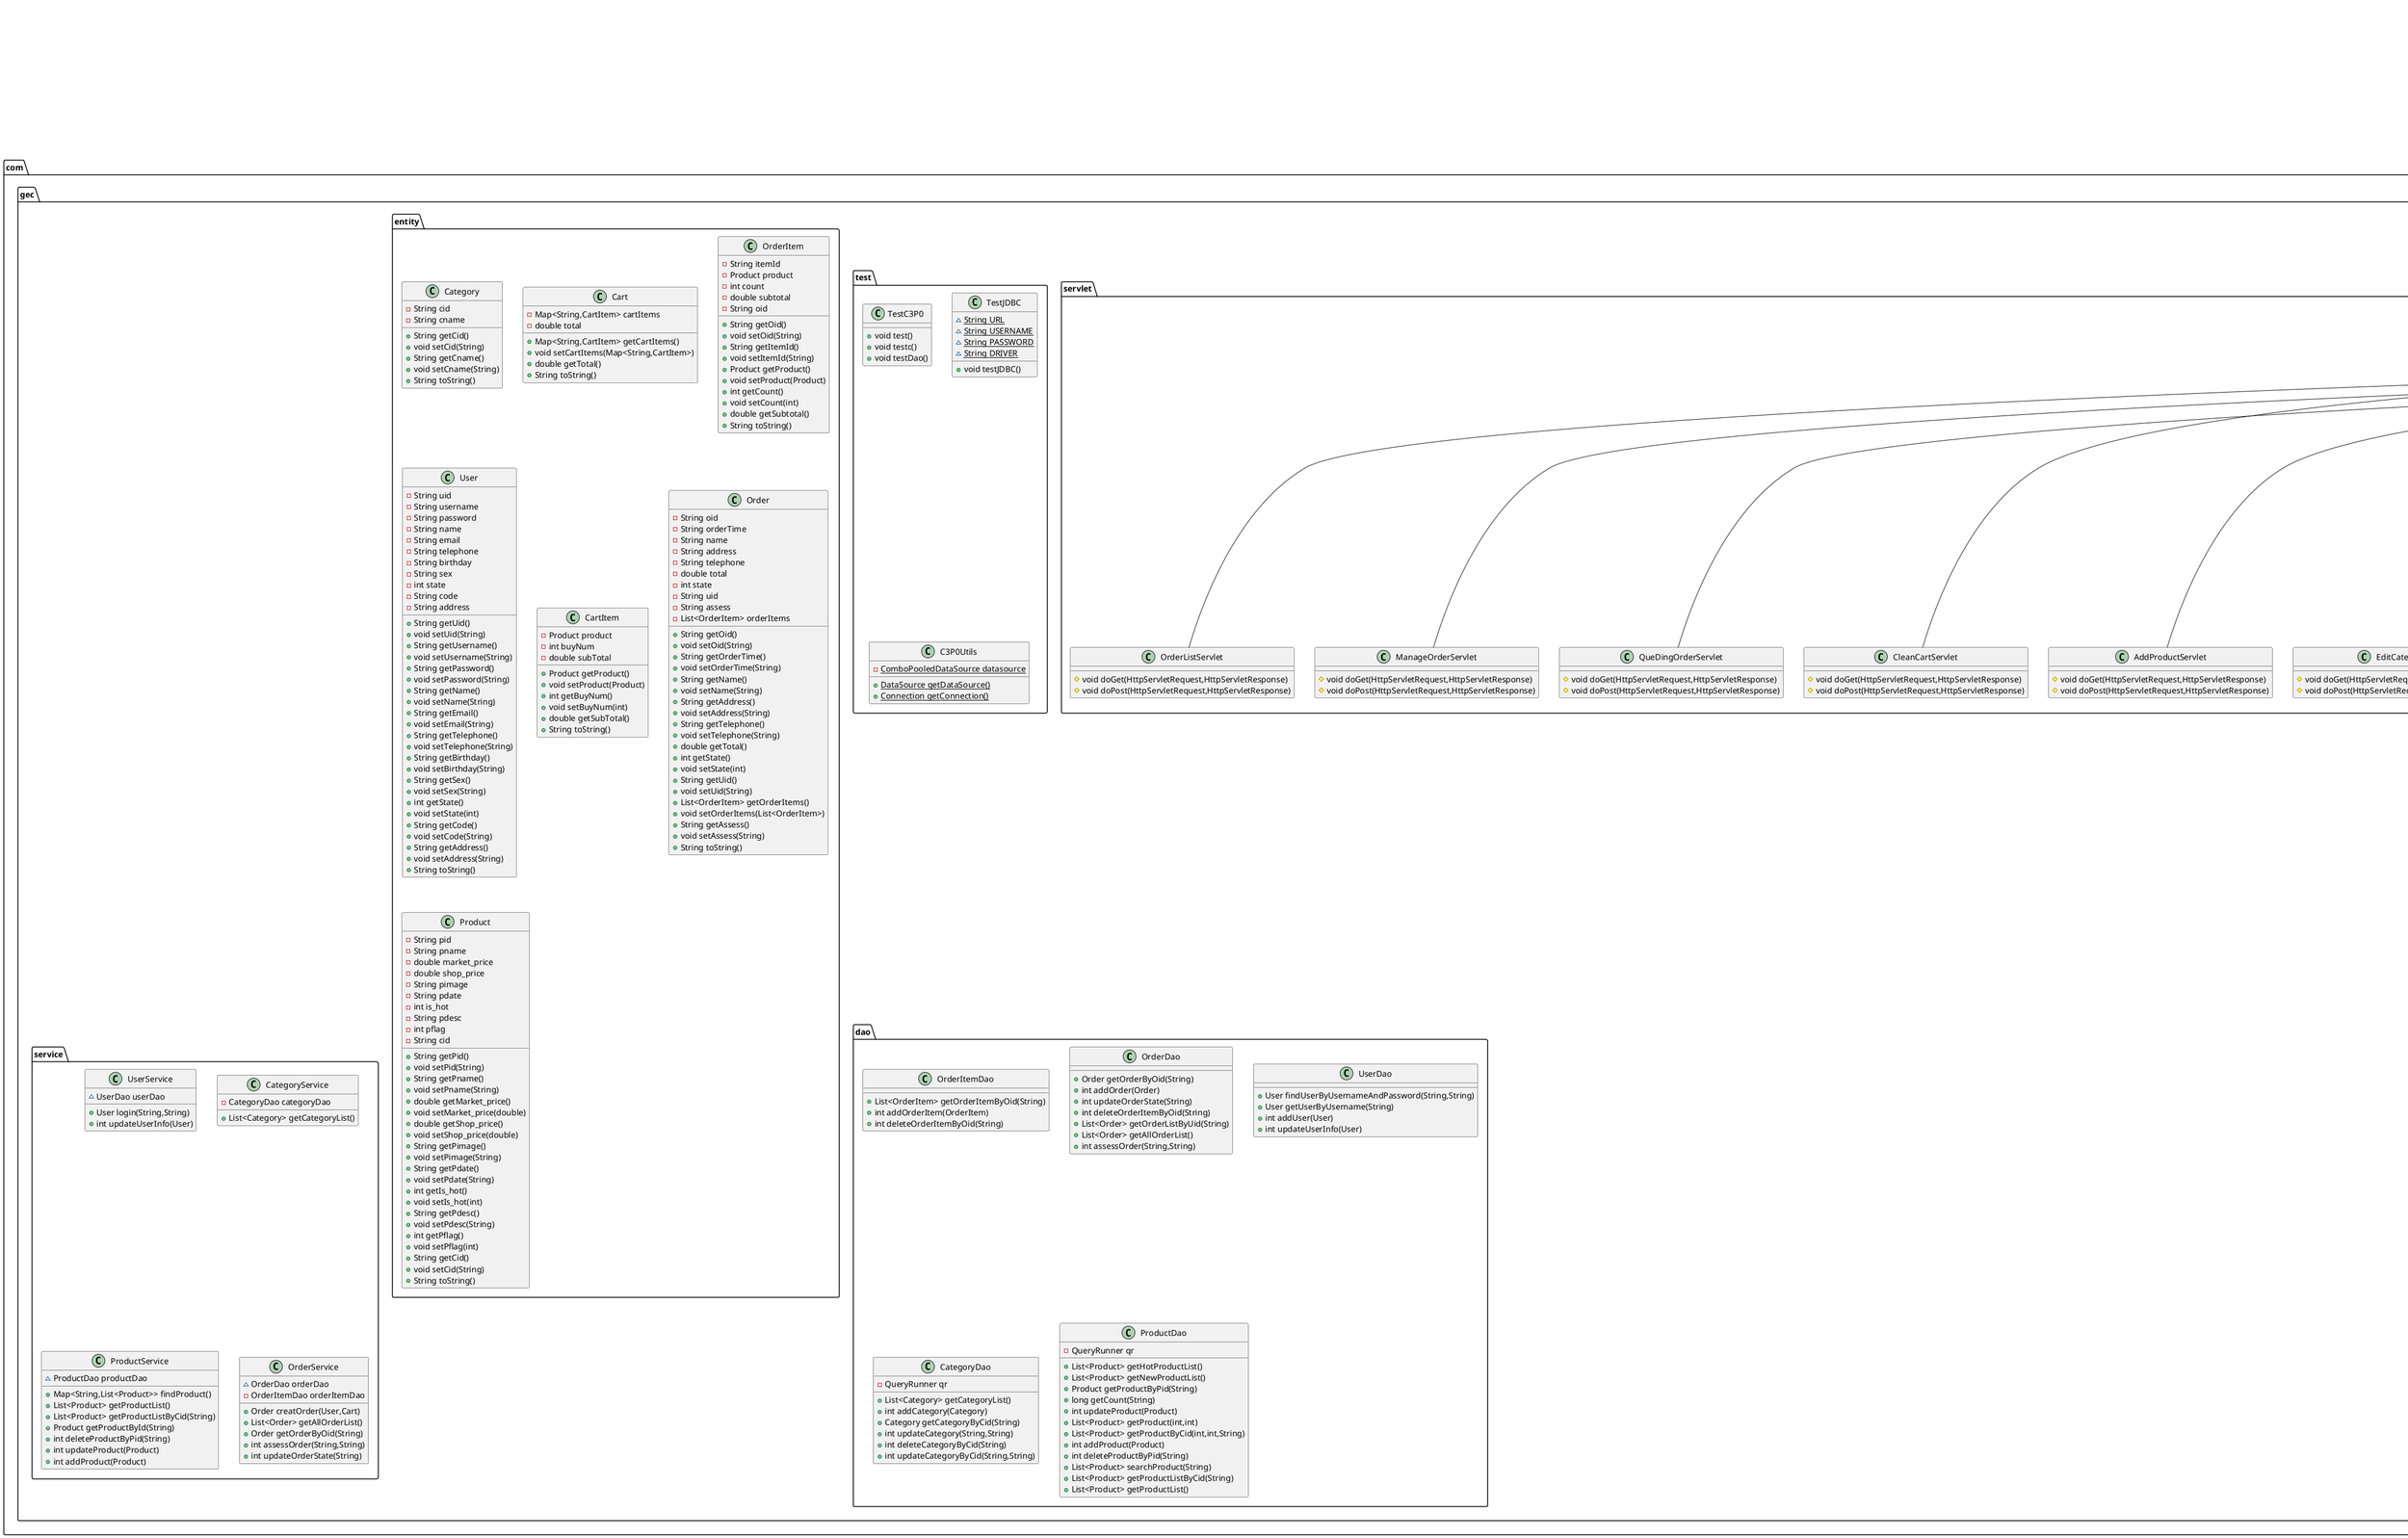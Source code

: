 @startuml
class com.gec.servlet.OrderListServlet {
# void doGet(HttpServletRequest,HttpServletResponse)
# void doPost(HttpServletRequest,HttpServletResponse)
}
class com.gec.servlet.ManageOrderServlet {
# void doGet(HttpServletRequest,HttpServletResponse)
# void doPost(HttpServletRequest,HttpServletResponse)
}
class com.gec.servlet.QueDingOrderServlet {
# void doGet(HttpServletRequest,HttpServletResponse)
# void doPost(HttpServletRequest,HttpServletResponse)
}
class com.gec.servlet.CleanCartServlet {
# void doGet(HttpServletRequest,HttpServletResponse)
# void doPost(HttpServletRequest,HttpServletResponse)
}
class com.gec.test.TestC3P0 {
+ void test()
+ void testc()
+ void testDao()
}
class com.gec.servlet.AddProductServlet {
# void doGet(HttpServletRequest,HttpServletResponse)
# void doPost(HttpServletRequest,HttpServletResponse)
}
class com.gec.servlet.EditCategoryServlet {
# void doGet(HttpServletRequest,HttpServletResponse)
# void doPost(HttpServletRequest,HttpServletResponse)
}
class com.gec.entity.Category {
- String cid
- String cname
+ String getCid()
+ void setCid(String)
+ String getCname()
+ void setCname(String)
+ String toString()
}
class com.gec.servlet.RegisterServlet {
# void doGet(HttpServletRequest,HttpServletResponse)
# void doPost(HttpServletRequest,HttpServletResponse)
}
class com.gec.dao.OrderItemDao {
+ List<OrderItem> getOrderItemByOid(String)
+ int addOrderItem(OrderItem)
+ int deleteOrderItemByOid(String)
}
class com.gec.servlet.DeleteCategoryServlet {
# void doGet(HttpServletRequest,HttpServletResponse)
# void doPost(HttpServletRequest,HttpServletResponse)
}
class com.gec.servlet.SearchProductServlet {
# void doGet(HttpServletRequest,HttpServletResponse)
# void doPost(HttpServletRequest,HttpServletResponse)
}
class com.gec.test.TestJDBC {
~ {static} String URL
~ {static} String USERNAME
~ {static} String PASSWORD
~ {static} String DRIVER
+ void testJDBC()
}
class com.gec.entity.Cart {
- Map<String,CartItem> cartItems
- double total
+ Map<String,CartItem> getCartItems()
+ void setCartItems(Map<String,CartItem>)
+ double getTotal()
+ String toString()
}
class com.gec.entity.OrderItem {
- String itemId
- Product product
- int count
- double subtotal
- String oid
+ String getOid()
+ void setOid(String)
+ String getItemId()
+ void setItemId(String)
+ Product getProduct()
+ void setProduct(Product)
+ int getCount()
+ void setCount(int)
+ double getSubtotal()
+ String toString()
}
class com.gec.servlet.UpdateUserInfoServlet {
# void doGet(HttpServletRequest,HttpServletResponse)
# void doPost(HttpServletRequest,HttpServletResponse)
}
class com.gec.servlet.DeleteOrderServlet {
# void doGet(HttpServletRequest,HttpServletResponse)
# void doPost(HttpServletRequest,HttpServletResponse)
}
class com.gec.dao.OrderDao {
+ Order getOrderByOid(String)
+ int addOrder(Order)
+ int updateOrderState(String)
+ int deleteOrderItemByOid(String)
+ List<Order> getOrderListByUid(String)
+ List<Order> getAllOrderList()
+ int assessOrder(String,String)
}
class com.gec.dao.UserDao {
+ User findUserByUsernameAndPassword(String,String)
+ User getUserByUsername(String)
+ int addUser(User)
+ int updateUserInfo(User)
}
class com.gec.servlet.DeleteProductServlet {
# void doGet(HttpServletRequest,HttpServletResponse)
# void doPost(HttpServletRequest,HttpServletResponse)
}
class com.gec.servlet.UpdateBuyNumServlet {
# void doGet(HttpServletRequest,HttpServletResponse)
# void doPost(HttpServletRequest,HttpServletResponse)
}
class com.gec.servlet.AccountServlet {
# void doGet(HttpServletRequest,HttpServletResponse)
# void doPost(HttpServletRequest,HttpServletResponse)
}
class com.gec.servlet.DeleteCartItemServlet {
# void doGet(HttpServletRequest,HttpServletResponse)
# void doPost(HttpServletRequest,HttpServletResponse)
}
class com.gec.servlet.ProductInfoServlet {
# void doGet(HttpServletRequest,HttpServletResponse)
# void doPost(HttpServletRequest,HttpServletResponse)
}
class com.gec.entity.User {
- String uid
- String username
- String password
- String name
- String email
- String telephone
- String birthday
- String sex
- int state
- String code
- String address
+ String getUid()
+ void setUid(String)
+ String getUsername()
+ void setUsername(String)
+ String getPassword()
+ void setPassword(String)
+ String getName()
+ void setName(String)
+ String getEmail()
+ void setEmail(String)
+ String getTelephone()
+ void setTelephone(String)
+ String getBirthday()
+ void setBirthday(String)
+ String getSex()
+ void setSex(String)
+ int getState()
+ void setState(int)
+ String getCode()
+ void setCode(String)
+ String getAddress()
+ void setAddress(String)
+ String toString()
}
class com.gec.dao.CategoryDao {
- QueryRunner qr
+ List<Category> getCategoryList()
+ int addCategory(Category)
+ Category getCategoryByCid(String)
+ int updateCategory(String,String)
+ int deleteCategoryByCid(String)
+ int updateCategoryByCid(String,String)
}
class com.gec.servlet.LoginServlet {
~ UserService userService
# void doPost(HttpServletRequest,HttpServletResponse)
# void doGet(HttpServletRequest,HttpServletResponse)
}
class com.gec.servlet.ZhuxiaoServlet {
# void doGet(HttpServletRequest,HttpServletResponse)
# void doPost(HttpServletRequest,HttpServletResponse)
}
class com.gec.entity.CartItem {
- Product product
- int buyNum
- double subTotal
+ Product getProduct()
+ void setProduct(Product)
+ int getBuyNum()
+ void setBuyNum(int)
+ double getSubTotal()
+ String toString()
}
class com.gec.service.UserService {
~ UserDao userDao
+ User login(String,String)
+ int updateUserInfo(User)
}
class com.gec.servlet.CategoryListServlet {
# void doGet(HttpServletRequest,HttpServletResponse)
# void doPost(HttpServletRequest,HttpServletResponse)
}
class com.gec.service.CategoryService {
- CategoryDao categoryDao
+ List<Category> getCategoryList()
}
class com.gec.service.ProductService {
~ ProductDao productDao
+ Map<String,List<Product>> findProduct()
+ List<Product> getProductList()
+ List<Product> getProductListByCid(String)
+ Product getProductById(String)
+ int deleteProductByPid(String)
+ int updateProduct(Product)
+ int addProduct(Product)
}
class com.gec.servlet.OrderInfoServlet {
# void doGet(HttpServletRequest,HttpServletResponse)
# void doPost(HttpServletRequest,HttpServletResponse)
}
class com.gec.test.C3P0Utils {
- {static} ComboPooledDataSource datasource
+ {static} DataSource getDataSource()
+ {static} Connection getConnection()
}
class com.gec.servlet.IndexServlet {
# void doGet(HttpServletRequest,HttpServletResponse)
}
class com.gec.servlet.EditProductServlet {
# void doGet(HttpServletRequest,HttpServletResponse)
# void doPost(HttpServletRequest,HttpServletResponse)
}
class com.gec.servlet.AssessOrderServlet {
# void doGet(HttpServletRequest,HttpServletResponse)
# void doPost(HttpServletRequest,HttpServletResponse)
}
class com.gec.servlet.AddCartServlet {
- {static} long serialVersionUID
# void doGet(HttpServletRequest,HttpServletResponse)
# void doPost(HttpServletRequest,HttpServletResponse)
}
class com.gec.servlet.AllOrderListServlet {
# void doGet(HttpServletRequest,HttpServletResponse)
# void doPost(HttpServletRequest,HttpServletResponse)
}
class com.gec.dao.ProductDao {
- QueryRunner qr
+ List<Product> getHotProductList()
+ List<Product> getNewProductList()
+ Product getProductByPid(String)
+ long getCount(String)
+ int updateProduct(Product)
+ List<Product> getProduct(int,int)
+ List<Product> getProductByCid(int,int,String)
+ int addProduct(Product)
+ int deleteProductByPid(String)
+ List<Product> searchProduct(String)
+ List<Product> getProductListByCid(String)
+ List<Product> getProductList()
}
class com.gec.servlet.ProductListServlet {
# void doGet(HttpServletRequest,HttpServletResponse)
# void doPost(HttpServletRequest,HttpServletResponse)
}
class com.gec.entity.Order {
- String oid
- String orderTime
- String name
- String address
- String telephone
- double total
- int state
- String uid
- String assess
- List<OrderItem> orderItems
+ String getOid()
+ void setOid(String)
+ String getOrderTime()
+ void setOrderTime(String)
+ String getName()
+ void setName(String)
+ String getAddress()
+ void setAddress(String)
+ String getTelephone()
+ void setTelephone(String)
+ double getTotal()
+ int getState()
+ void setState(int)
+ String getUid()
+ void setUid(String)
+ List<OrderItem> getOrderItems()
+ void setOrderItems(List<OrderItem>)
+ String getAssess()
+ void setAssess(String)
+ String toString()
}
class com.gec.servlet.UpdateCategoryServlet {
# void doGet(HttpServletRequest,HttpServletResponse)
# void doPost(HttpServletRequest,HttpServletResponse)
}
class com.gec.servlet.SubmitOrderServlet {
# void doGet(HttpServletRequest,HttpServletResponse)
# void doPost(HttpServletRequest,HttpServletResponse)
}
class com.gec.entity.Product {
- String pid
- String pname
- double market_price
- double shop_price
- String pimage
- String pdate
- int is_hot
- String pdesc
- int pflag
- String cid
+ String getPid()
+ void setPid(String)
+ String getPname()
+ void setPname(String)
+ double getMarket_price()
+ void setMarket_price(double)
+ double getShop_price()
+ void setShop_price(double)
+ String getPimage()
+ void setPimage(String)
+ String getPdate()
+ void setPdate(String)
+ int getIs_hot()
+ void setIs_hot(int)
+ String getPdesc()
+ void setPdesc(String)
+ int getPflag()
+ void setPflag(int)
+ String getCid()
+ void setCid(String)
+ String toString()
}
class com.gec.service.OrderService {
~ OrderDao orderDao
- OrderItemDao orderItemDao
+ Order creatOrder(User,Cart)
+ List<Order> getAllOrderList()
+ Order getOrderByOid(String)
+ int assessOrder(String,String)
+ int updateOrderState(String)
}
class com.gec.servlet.AddCategoryServlet {
# void doGet(HttpServletRequest,HttpServletResponse)
# void doPost(HttpServletRequest,HttpServletResponse)
}


com.gec.servlet.HttpServlet <|-- com.gec.servlet.OrderListServlet
com.gec.servlet.HttpServlet <|-- com.gec.servlet.ManageOrderServlet
com.gec.servlet.HttpServlet <|-- com.gec.servlet.QueDingOrderServlet
com.gec.servlet.HttpServlet <|-- com.gec.servlet.CleanCartServlet
com.gec.servlet.HttpServlet <|-- com.gec.servlet.AddProductServlet
com.gec.servlet.HttpServlet <|-- com.gec.servlet.EditCategoryServlet
com.gec.servlet.HttpServlet <|-- com.gec.servlet.RegisterServlet
com.gec.servlet.HttpServlet <|-- com.gec.servlet.DeleteCategoryServlet
com.gec.servlet.HttpServlet <|-- com.gec.servlet.SearchProductServlet
com.gec.servlet.HttpServlet <|-- com.gec.servlet.UpdateUserInfoServlet
com.gec.servlet.HttpServlet <|-- com.gec.servlet.DeleteOrderServlet
com.gec.servlet.HttpServlet <|-- com.gec.servlet.DeleteProductServlet
com.gec.servlet.HttpServlet <|-- com.gec.servlet.UpdateBuyNumServlet
com.gec.servlet.HttpServlet <|-- com.gec.servlet.AccountServlet
com.gec.servlet.HttpServlet <|-- com.gec.servlet.DeleteCartItemServlet
com.gec.servlet.HttpServlet <|-- com.gec.servlet.ProductInfoServlet
javax.servlet.http.HttpServlet <|-- com.gec.servlet.LoginServlet
com.gec.servlet.HttpServlet <|-- com.gec.servlet.ZhuxiaoServlet
com.gec.servlet.HttpServlet <|-- com.gec.servlet.CategoryListServlet
com.gec.servlet.HttpServlet <|-- com.gec.servlet.OrderInfoServlet
com.gec.servlet.HttpServlet <|-- com.gec.servlet.IndexServlet
com.gec.servlet.HttpServlet <|-- com.gec.servlet.EditProductServlet
com.gec.servlet.HttpServlet <|-- com.gec.servlet.AssessOrderServlet
com.gec.servlet.HttpServlet <|-- com.gec.servlet.AddCartServlet
com.gec.servlet.HttpServlet <|-- com.gec.servlet.AllOrderListServlet
com.gec.servlet.HttpServlet <|-- com.gec.servlet.ProductListServlet
com.gec.servlet.HttpServlet <|-- com.gec.servlet.UpdateCategoryServlet
com.gec.servlet.HttpServlet <|-- com.gec.servlet.SubmitOrderServlet
com.gec.servlet.HttpServlet <|-- com.gec.servlet.AddCategoryServlet
@enduml